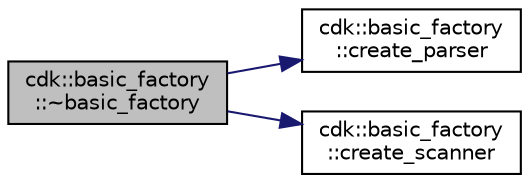 digraph "cdk::basic_factory::~basic_factory"
{
  edge [fontname="Helvetica",fontsize="10",labelfontname="Helvetica",labelfontsize="10"];
  node [fontname="Helvetica",fontsize="10",shape=record];
  rankdir="LR";
  Node0 [label="cdk::basic_factory\l::~basic_factory",height=0.2,width=0.4,color="black", fillcolor="grey75", style="filled", fontcolor="black"];
  Node0 -> Node1 [color="midnightblue",fontsize="10",style="solid"];
  Node1 [label="cdk::basic_factory\l::create_parser",height=0.2,width=0.4,color="black", fillcolor="white", style="filled",URL="$classcdk_1_1basic__factory.html#afc8f88801455bf131cc4039271e6b741"];
  Node0 -> Node2 [color="midnightblue",fontsize="10",style="solid"];
  Node2 [label="cdk::basic_factory\l::create_scanner",height=0.2,width=0.4,color="black", fillcolor="white", style="filled",URL="$classcdk_1_1basic__factory.html#a25f3a81be472baccf2ab5ffb2f363608"];
}
